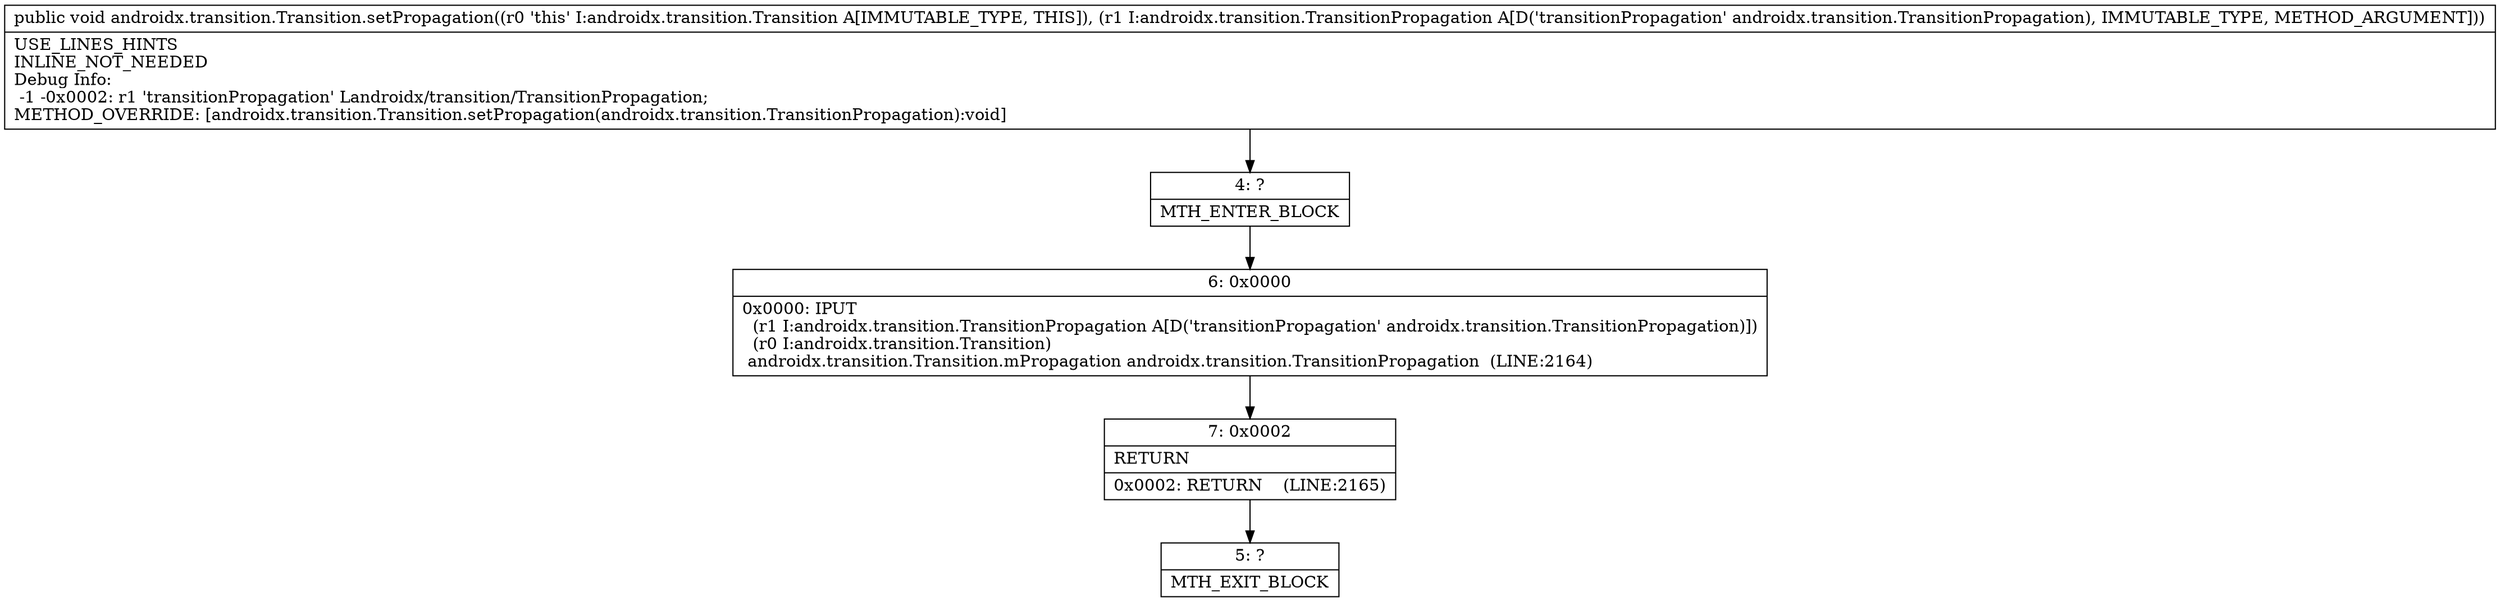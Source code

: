 digraph "CFG forandroidx.transition.Transition.setPropagation(Landroidx\/transition\/TransitionPropagation;)V" {
Node_4 [shape=record,label="{4\:\ ?|MTH_ENTER_BLOCK\l}"];
Node_6 [shape=record,label="{6\:\ 0x0000|0x0000: IPUT  \l  (r1 I:androidx.transition.TransitionPropagation A[D('transitionPropagation' androidx.transition.TransitionPropagation)])\l  (r0 I:androidx.transition.Transition)\l androidx.transition.Transition.mPropagation androidx.transition.TransitionPropagation  (LINE:2164)\l}"];
Node_7 [shape=record,label="{7\:\ 0x0002|RETURN\l|0x0002: RETURN    (LINE:2165)\l}"];
Node_5 [shape=record,label="{5\:\ ?|MTH_EXIT_BLOCK\l}"];
MethodNode[shape=record,label="{public void androidx.transition.Transition.setPropagation((r0 'this' I:androidx.transition.Transition A[IMMUTABLE_TYPE, THIS]), (r1 I:androidx.transition.TransitionPropagation A[D('transitionPropagation' androidx.transition.TransitionPropagation), IMMUTABLE_TYPE, METHOD_ARGUMENT]))  | USE_LINES_HINTS\lINLINE_NOT_NEEDED\lDebug Info:\l  \-1 \-0x0002: r1 'transitionPropagation' Landroidx\/transition\/TransitionPropagation;\lMETHOD_OVERRIDE: [androidx.transition.Transition.setPropagation(androidx.transition.TransitionPropagation):void]\l}"];
MethodNode -> Node_4;Node_4 -> Node_6;
Node_6 -> Node_7;
Node_7 -> Node_5;
}

